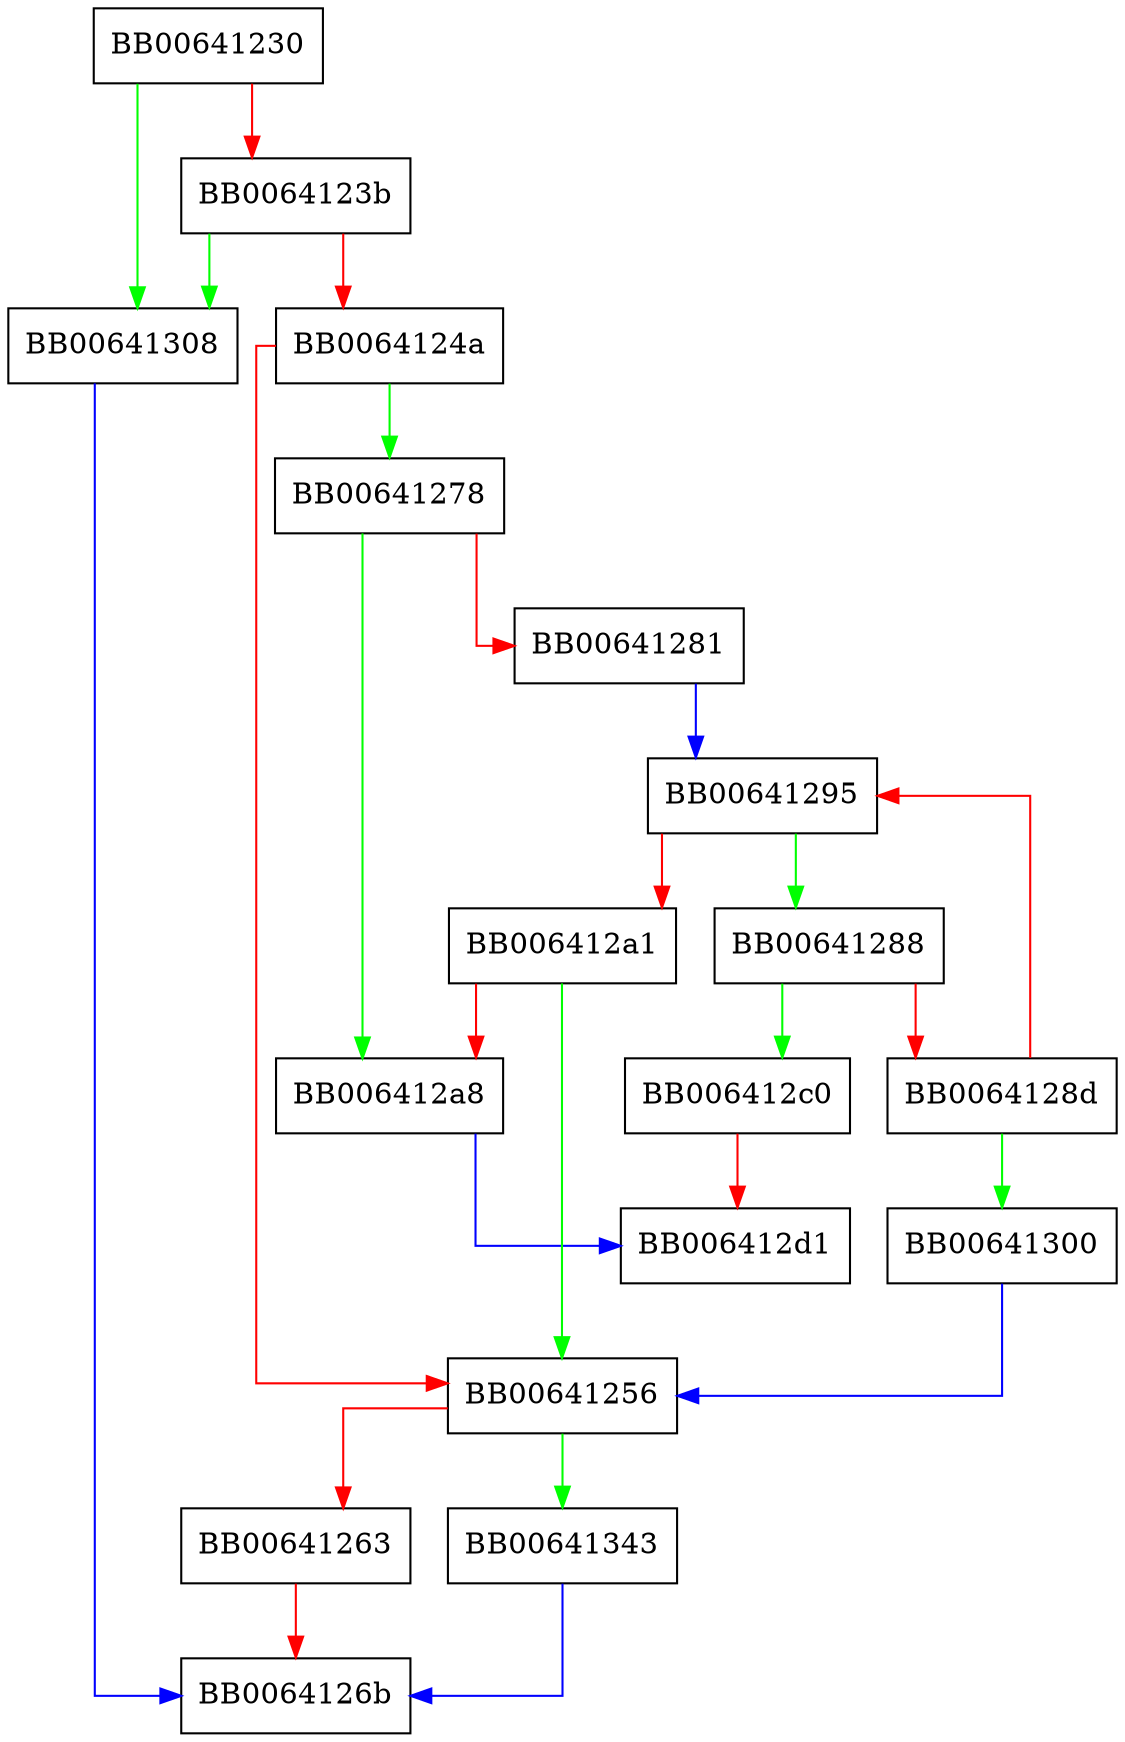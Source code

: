 digraph RSA_padding_check_X931 {
  node [shape="box"];
  graph [splines=ortho];
  BB00641230 -> BB00641308 [color="green"];
  BB00641230 -> BB0064123b [color="red"];
  BB0064123b -> BB00641308 [color="green"];
  BB0064123b -> BB0064124a [color="red"];
  BB0064124a -> BB00641278 [color="green"];
  BB0064124a -> BB00641256 [color="red"];
  BB00641256 -> BB00641343 [color="green"];
  BB00641256 -> BB00641263 [color="red"];
  BB00641263 -> BB0064126b [color="red"];
  BB00641278 -> BB006412a8 [color="green"];
  BB00641278 -> BB00641281 [color="red"];
  BB00641281 -> BB00641295 [color="blue"];
  BB00641288 -> BB006412c0 [color="green"];
  BB00641288 -> BB0064128d [color="red"];
  BB0064128d -> BB00641300 [color="green"];
  BB0064128d -> BB00641295 [color="red"];
  BB00641295 -> BB00641288 [color="green"];
  BB00641295 -> BB006412a1 [color="red"];
  BB006412a1 -> BB00641256 [color="green"];
  BB006412a1 -> BB006412a8 [color="red"];
  BB006412a8 -> BB006412d1 [color="blue"];
  BB006412c0 -> BB006412d1 [color="red"];
  BB00641300 -> BB00641256 [color="blue"];
  BB00641308 -> BB0064126b [color="blue"];
  BB00641343 -> BB0064126b [color="blue"];
}